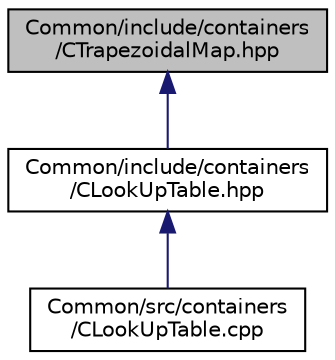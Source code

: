 digraph "Common/include/containers/CTrapezoidalMap.hpp"
{
 // LATEX_PDF_SIZE
  edge [fontname="Helvetica",fontsize="10",labelfontname="Helvetica",labelfontsize="10"];
  node [fontname="Helvetica",fontsize="10",shape=record];
  Node1 [label="Common/include/containers\l/CTrapezoidalMap.hpp",height=0.2,width=0.4,color="black", fillcolor="grey75", style="filled", fontcolor="black",tooltip="Implementation of the trapezoidal map for tabulation and lookup of fluid properties."];
  Node1 -> Node2 [dir="back",color="midnightblue",fontsize="10",style="solid",fontname="Helvetica"];
  Node2 [label="Common/include/containers\l/CLookUpTable.hpp",height=0.2,width=0.4,color="black", fillcolor="white", style="filled",URL="$CLookUpTable_8hpp.html",tooltip=" "];
  Node2 -> Node3 [dir="back",color="midnightblue",fontsize="10",style="solid",fontname="Helvetica"];
  Node3 [label="Common/src/containers\l/CLookUpTable.cpp",height=0.2,width=0.4,color="black", fillcolor="white", style="filled",URL="$CLookUpTable_8cpp.html",tooltip=" "];
}

